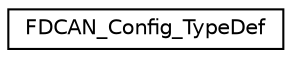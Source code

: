 digraph "Graphical Class Hierarchy"
{
 // LATEX_PDF_SIZE
  edge [fontname="Helvetica",fontsize="10",labelfontname="Helvetica",labelfontsize="10"];
  node [fontname="Helvetica",fontsize="10",shape=record];
  rankdir="LR";
  Node0 [label="FDCAN_Config_TypeDef",height=0.2,width=0.4,color="black", fillcolor="white", style="filled",URL="$structFDCAN__Config__TypeDef.html",tooltip="FD Controller Area Network Configuration."];
}
